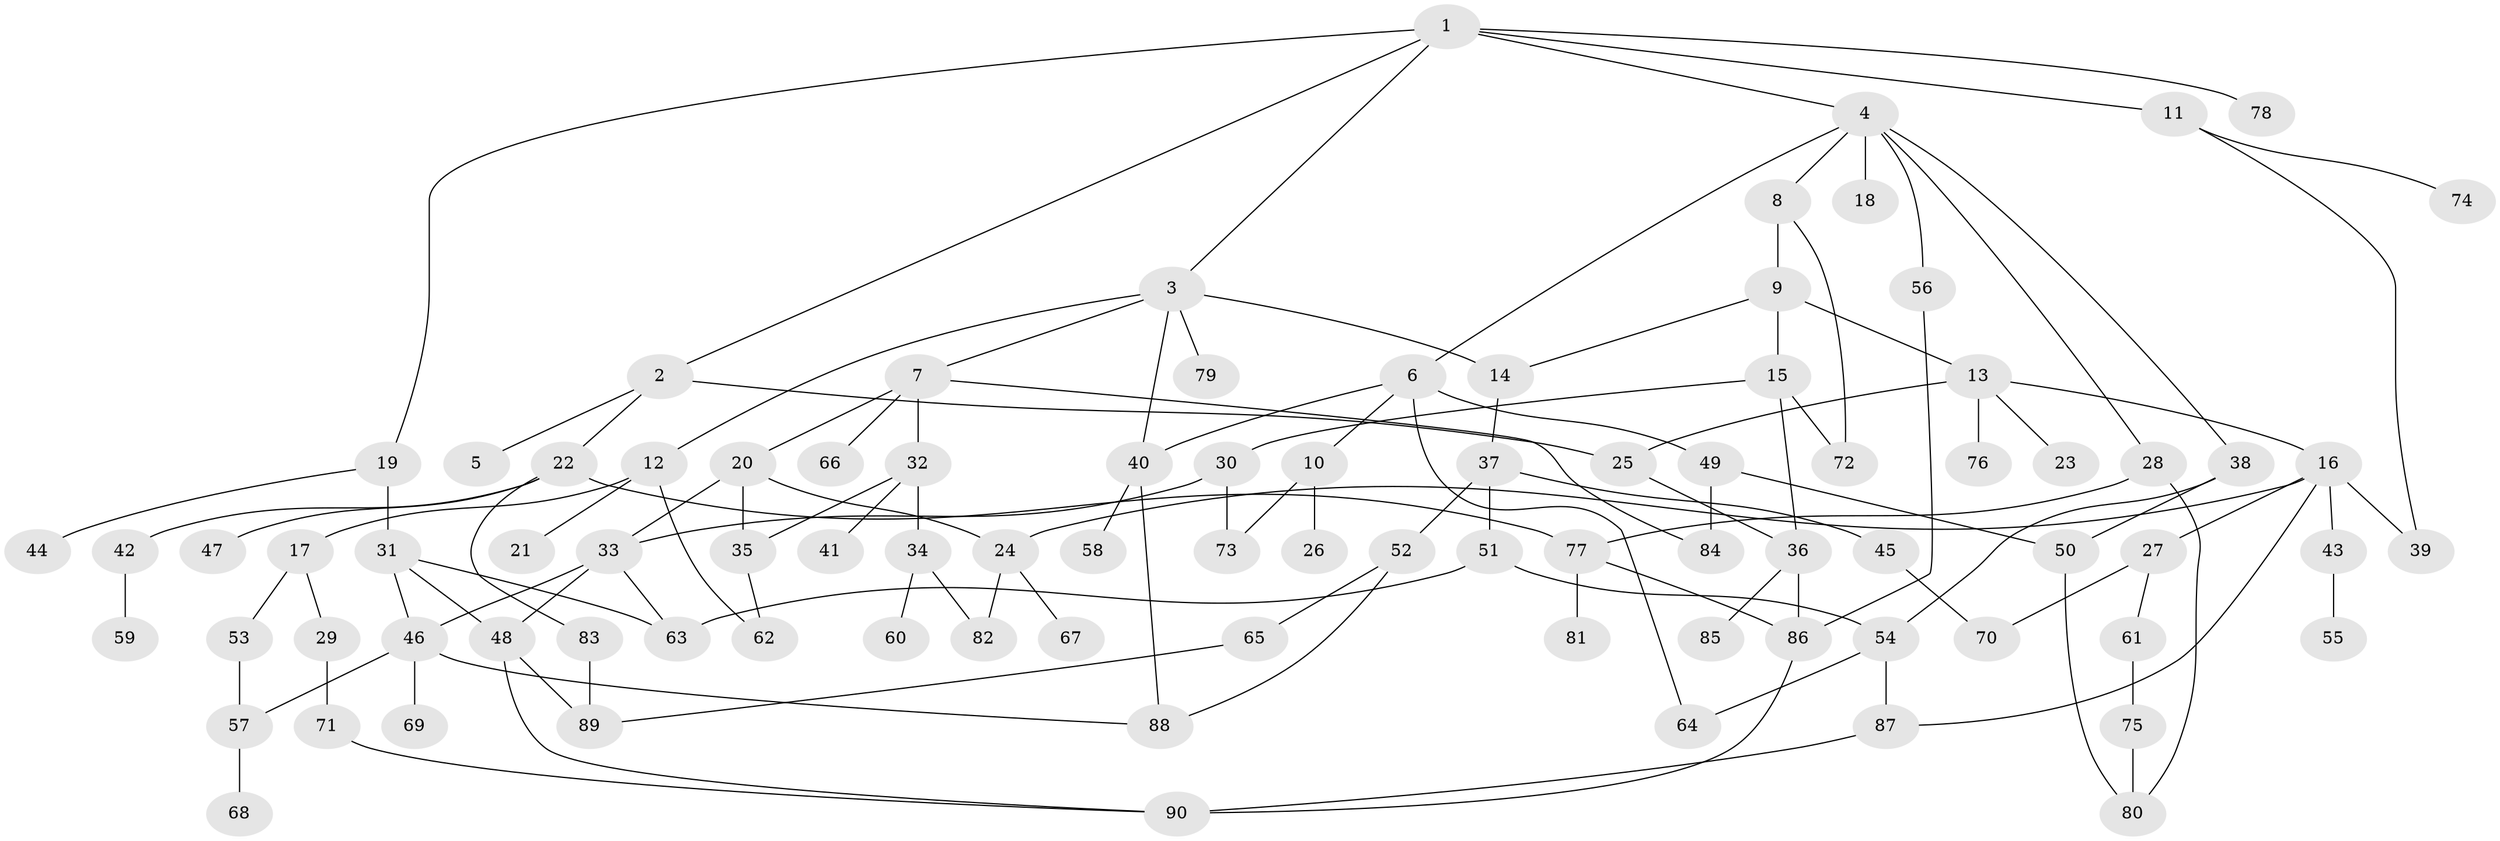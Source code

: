 // Generated by graph-tools (version 1.1) at 2025/41/03/09/25 04:41:33]
// undirected, 90 vertices, 124 edges
graph export_dot {
graph [start="1"]
  node [color=gray90,style=filled];
  1;
  2;
  3;
  4;
  5;
  6;
  7;
  8;
  9;
  10;
  11;
  12;
  13;
  14;
  15;
  16;
  17;
  18;
  19;
  20;
  21;
  22;
  23;
  24;
  25;
  26;
  27;
  28;
  29;
  30;
  31;
  32;
  33;
  34;
  35;
  36;
  37;
  38;
  39;
  40;
  41;
  42;
  43;
  44;
  45;
  46;
  47;
  48;
  49;
  50;
  51;
  52;
  53;
  54;
  55;
  56;
  57;
  58;
  59;
  60;
  61;
  62;
  63;
  64;
  65;
  66;
  67;
  68;
  69;
  70;
  71;
  72;
  73;
  74;
  75;
  76;
  77;
  78;
  79;
  80;
  81;
  82;
  83;
  84;
  85;
  86;
  87;
  88;
  89;
  90;
  1 -- 2;
  1 -- 3;
  1 -- 4;
  1 -- 11;
  1 -- 19;
  1 -- 78;
  2 -- 5;
  2 -- 22;
  2 -- 25;
  3 -- 7;
  3 -- 12;
  3 -- 14;
  3 -- 40;
  3 -- 79;
  4 -- 6;
  4 -- 8;
  4 -- 18;
  4 -- 28;
  4 -- 38;
  4 -- 56;
  6 -- 10;
  6 -- 49;
  6 -- 64;
  6 -- 40;
  7 -- 20;
  7 -- 32;
  7 -- 66;
  7 -- 84;
  8 -- 9;
  8 -- 72;
  9 -- 13;
  9 -- 15;
  9 -- 14;
  10 -- 26;
  10 -- 73;
  11 -- 74;
  11 -- 39;
  12 -- 17;
  12 -- 21;
  12 -- 62;
  13 -- 16;
  13 -- 23;
  13 -- 76;
  13 -- 25;
  14 -- 37;
  15 -- 30;
  15 -- 36;
  15 -- 72;
  16 -- 24;
  16 -- 27;
  16 -- 39;
  16 -- 43;
  16 -- 87;
  17 -- 29;
  17 -- 53;
  19 -- 31;
  19 -- 44;
  20 -- 24;
  20 -- 35;
  20 -- 33;
  22 -- 42;
  22 -- 47;
  22 -- 77;
  22 -- 83;
  24 -- 67;
  24 -- 82;
  25 -- 36;
  27 -- 61;
  27 -- 70;
  28 -- 80;
  28 -- 77;
  29 -- 71;
  30 -- 33;
  30 -- 73;
  31 -- 46;
  31 -- 63;
  31 -- 48;
  32 -- 34;
  32 -- 35;
  32 -- 41;
  33 -- 48;
  33 -- 46;
  33 -- 63;
  34 -- 60;
  34 -- 82;
  35 -- 62;
  36 -- 85;
  36 -- 86;
  37 -- 45;
  37 -- 51;
  37 -- 52;
  38 -- 50;
  38 -- 54;
  40 -- 58;
  40 -- 88;
  42 -- 59;
  43 -- 55;
  45 -- 70;
  46 -- 69;
  46 -- 88;
  46 -- 57;
  48 -- 89;
  48 -- 90;
  49 -- 50;
  49 -- 84;
  50 -- 80;
  51 -- 54;
  51 -- 63;
  52 -- 65;
  52 -- 88;
  53 -- 57;
  54 -- 87;
  54 -- 64;
  56 -- 86;
  57 -- 68;
  61 -- 75;
  65 -- 89;
  71 -- 90;
  75 -- 80;
  77 -- 81;
  77 -- 86;
  83 -- 89;
  86 -- 90;
  87 -- 90;
}

